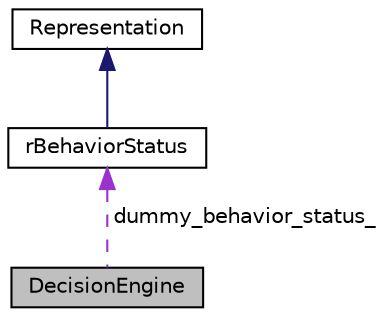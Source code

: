 digraph "DecisionEngine"
{
  edge [fontname="Helvetica",fontsize="10",labelfontname="Helvetica",labelfontsize="10"];
  node [fontname="Helvetica",fontsize="10",shape=record];
  Node2 [label="DecisionEngine",height=0.2,width=0.4,color="black", fillcolor="grey75", style="filled", fontcolor="black"];
  Node3 -> Node2 [dir="back",color="darkorchid3",fontsize="10",style="dashed",label=" dummy_behavior_status_" ,fontname="Helvetica"];
  Node3 [label="rBehaviorStatus",height=0.2,width=0.4,color="black", fillcolor="white", style="filled",URL="$classrBehaviorStatus.html",tooltip="A representation containing information about the decisions, considerations and events present in the..."];
  Node4 -> Node3 [dir="back",color="midnightblue",fontsize="10",style="solid",fontname="Helvetica"];
  Node4 [label="Representation",height=0.2,width=0.4,color="black", fillcolor="white", style="filled",URL="$classRepresentation.html",tooltip="Representation abstract class. "];
}
